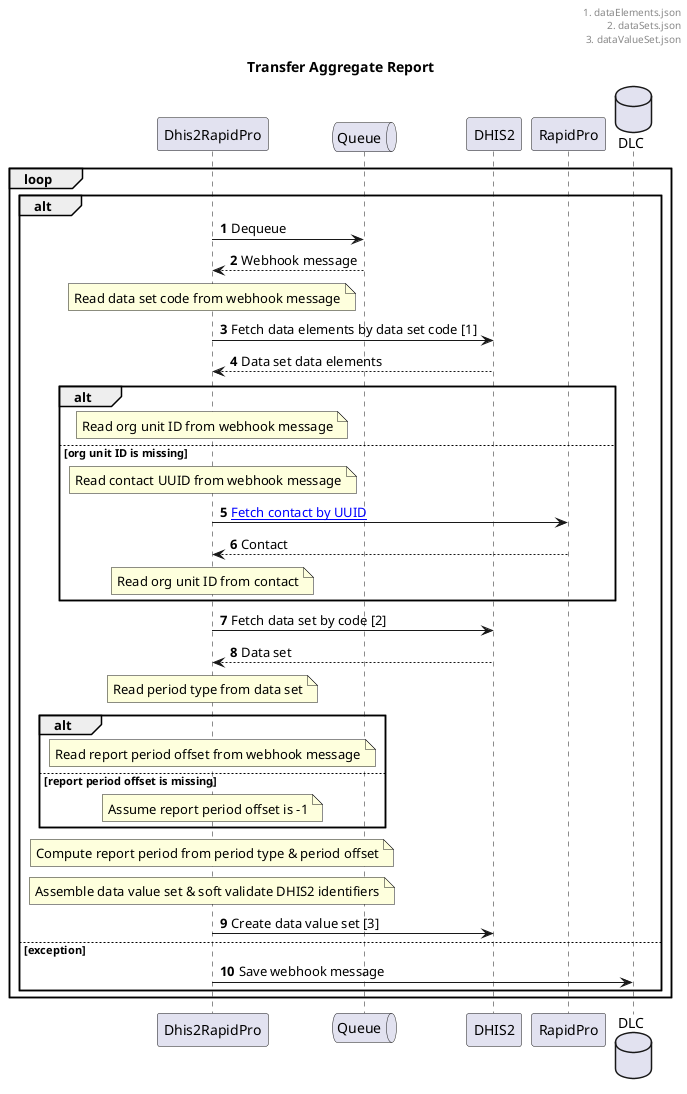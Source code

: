 @startuml
title Transfer Aggregate Report
participant Dhis2RapidPro as Dhis2RapidPro
queue Queue as Queue
participant DHIS2 as DHIS2
participant RapidPro as RapidPro
database DLC as DLC
autonumber
skinparam responseMessageBelowArrow true
header
    1. dataElements.json
    2. dataSets.json
    3. dataValueSet.json
endheader

loop
    alt
        Dhis2RapidPro -> Queue: Dequeue
        Queue --> Dhis2RapidPro: Webhook message
        note over Dhis2RapidPro: Read data set code from webhook message
        Dhis2RapidPro -> DHIS2: Fetch data elements by data set code [1]
        DHIS2 --> Dhis2RapidPro: Data set data elements
        alt
            note over Dhis2RapidPro: Read org unit ID from webhook message
        else org unit ID is missing
            note over Dhis2RapidPro: Read contact UUID from webhook message
            Dhis2RapidPro -> RapidPro: [[https://rapidpro.io/api/v2/contacts Fetch contact by UUID]]
            RapidPro --> Dhis2RapidPro: Contact
            note over Dhis2RapidPro: Read org unit ID from contact
        end
        Dhis2RapidPro -> DHIS2: Fetch data set by code [2]
        DHIS2 --> Dhis2RapidPro: Data set
        note over Dhis2RapidPro: Read period type from data set
        alt
            note over Dhis2RapidPro: Read report period offset from webhook message
         else report period offset is missing
           note over Dhis2RapidPro: Assume report period offset is -1
        end
        note over Dhis2RapidPro: Compute report period from period type & period offset
        note over Dhis2RapidPro: Assemble data value set & soft validate DHIS2 identifiers
        Dhis2RapidPro -> DHIS2: Create data value set [3]
    else exception
        Dhis2RapidPro -> DLC: Save webhook message
    end
end
@enduml
